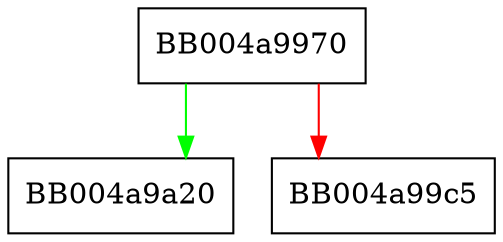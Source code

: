 digraph tls13_setup_key_block {
  node [shape="box"];
  graph [splines=ortho];
  BB004a9970 -> BB004a9a20 [color="green"];
  BB004a9970 -> BB004a99c5 [color="red"];
}